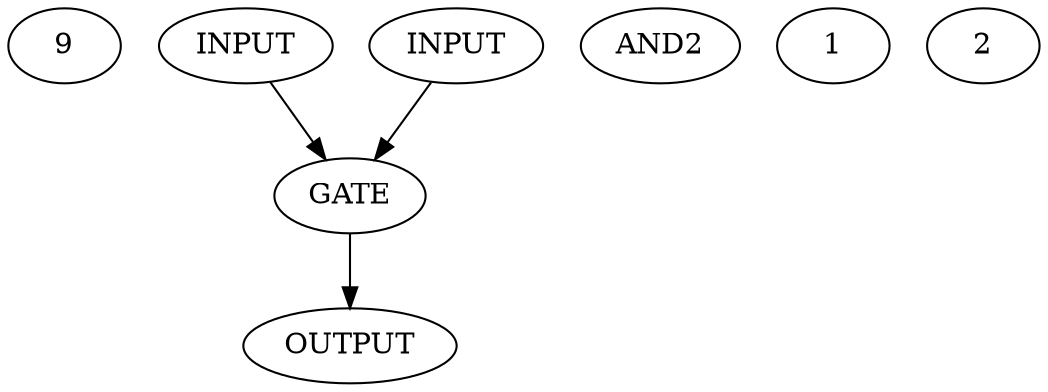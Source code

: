digraph test {

9I1 [label = "INPUT"];
I2 [label = "INPUT"];

_GATE [label = "AND2" ];

1O [label = "OUTPUT"];
2I1 -> GATE -> O; 
I2 -> GATE;
}